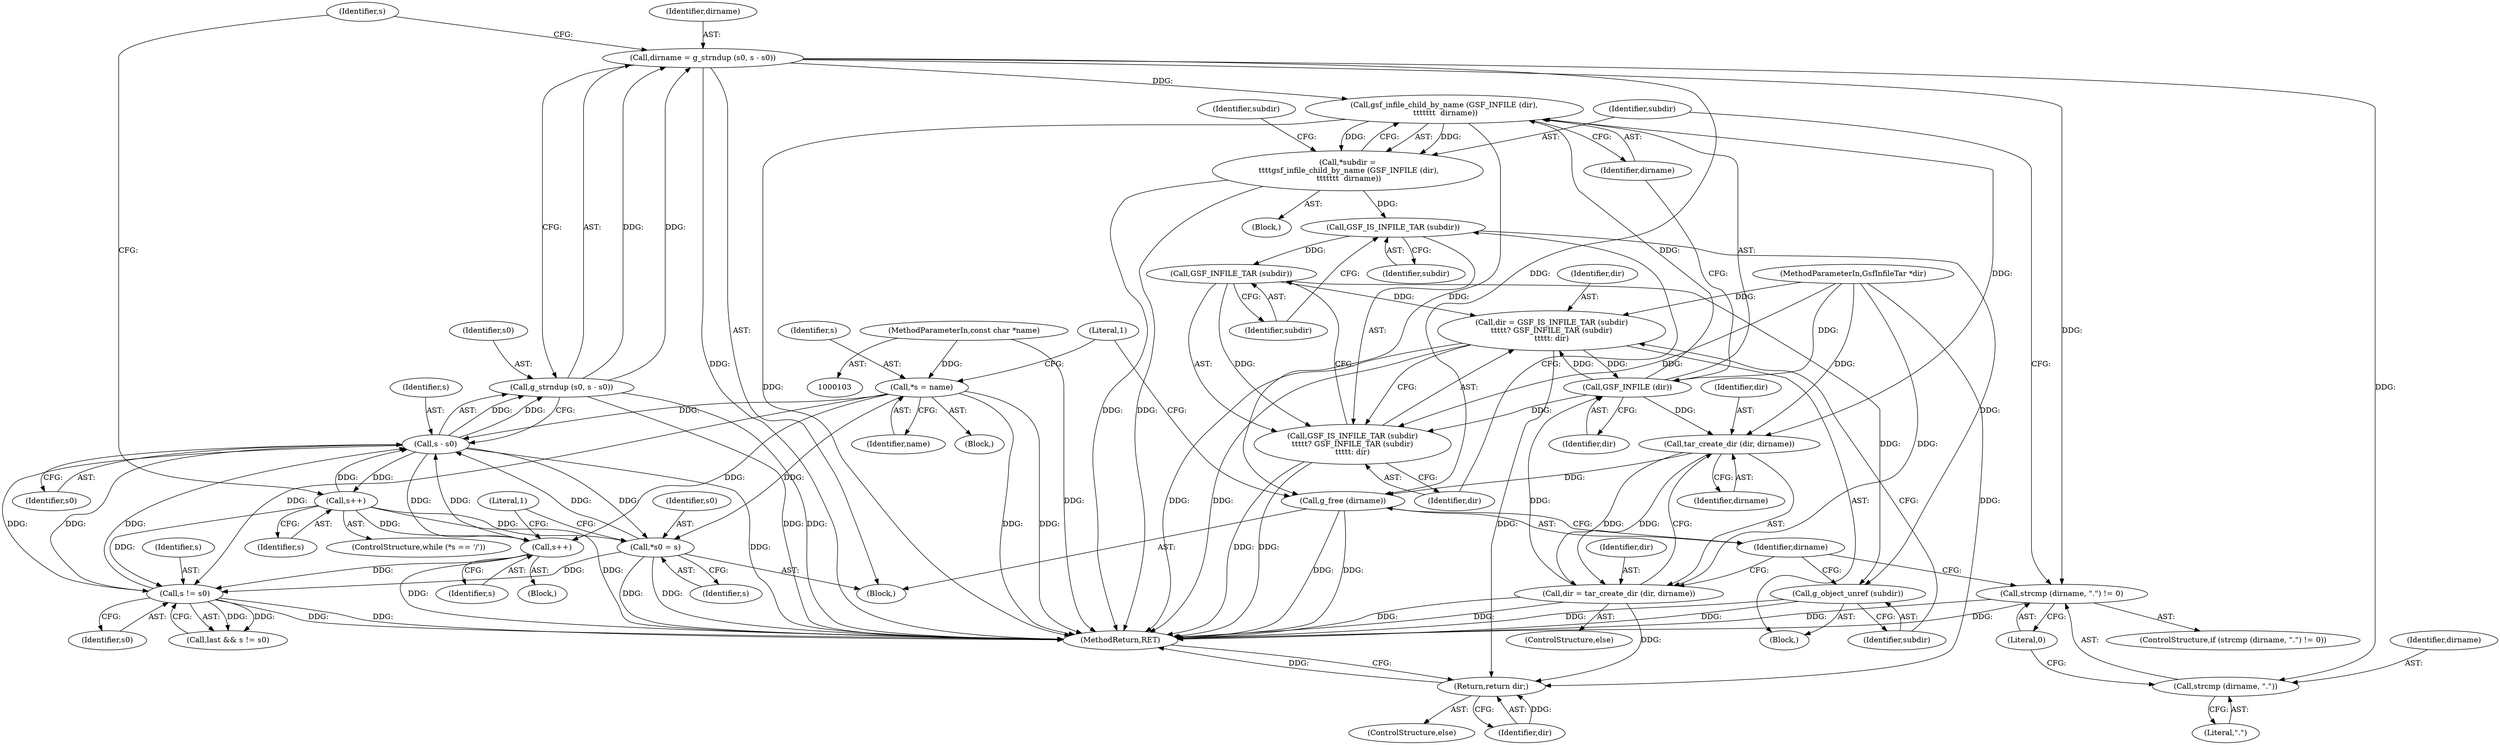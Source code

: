 digraph "0_libgsf_95a8351a75758cf10b3bf6abae0b6b461f90d9e5@integer" {
"1000147" [label="(Call,dirname = g_strndup (s0, s - s0))"];
"1000149" [label="(Call,g_strndup (s0, s - s0))"];
"1000151" [label="(Call,s - s0)"];
"1000132" [label="(Call,s != s0)"];
"1000145" [label="(Call,s++)"];
"1000159" [label="(Call,s++)"];
"1000109" [label="(Call,*s = name)"];
"1000105" [label="(MethodParameterIn,const char *name)"];
"1000116" [label="(Call,*s0 = s)"];
"1000162" [label="(Call,strcmp (dirname, \".\") != 0)"];
"1000163" [label="(Call,strcmp (dirname, \".\"))"];
"1000171" [label="(Call,gsf_infile_child_by_name (GSF_INFILE (dir),\n \t\t\t\t\t\t\t  dirname))"];
"1000169" [label="(Call,*subdir =\n \t\t\t\tgsf_infile_child_by_name (GSF_INFILE (dir),\n \t\t\t\t\t\t\t  dirname))"];
"1000181" [label="(Call,GSF_IS_INFILE_TAR (subdir))"];
"1000183" [label="(Call,GSF_INFILE_TAR (subdir))"];
"1000178" [label="(Call,dir = GSF_IS_INFILE_TAR (subdir)\n\t\t\t\t\t? GSF_INFILE_TAR (subdir)\n\t\t\t\t\t: dir)"];
"1000137" [label="(Return,return dir;)"];
"1000172" [label="(Call,GSF_INFILE (dir))"];
"1000180" [label="(Call,GSF_IS_INFILE_TAR (subdir)\n\t\t\t\t\t? GSF_INFILE_TAR (subdir)\n\t\t\t\t\t: dir)"];
"1000191" [label="(Call,tar_create_dir (dir, dirname))"];
"1000189" [label="(Call,dir = tar_create_dir (dir, dirname))"];
"1000194" [label="(Call,g_free (dirname))"];
"1000186" [label="(Call,g_object_unref (subdir))"];
"1000182" [label="(Identifier,subdir)"];
"1000166" [label="(Literal,0)"];
"1000188" [label="(ControlStructure,else)"];
"1000196" [label="(MethodReturn,RET)"];
"1000122" [label="(Block,)"];
"1000151" [label="(Call,s - s0)"];
"1000191" [label="(Call,tar_create_dir (dir, dirname))"];
"1000186" [label="(Call,g_object_unref (subdir))"];
"1000177" [label="(Block,)"];
"1000130" [label="(Call,last && s != s0)"];
"1000194" [label="(Call,g_free (dirname))"];
"1000167" [label="(Block,)"];
"1000137" [label="(Return,return dir;)"];
"1000180" [label="(Call,GSF_IS_INFILE_TAR (subdir)\n\t\t\t\t\t? GSF_INFILE_TAR (subdir)\n\t\t\t\t\t: dir)"];
"1000157" [label="(Identifier,s)"];
"1000104" [label="(MethodParameterIn,GsfInfileTar *dir)"];
"1000111" [label="(Identifier,name)"];
"1000109" [label="(Call,*s = name)"];
"1000171" [label="(Call,gsf_infile_child_by_name (GSF_INFILE (dir),\n \t\t\t\t\t\t\t  dirname))"];
"1000117" [label="(Identifier,s0)"];
"1000165" [label="(Literal,\".\")"];
"1000110" [label="(Identifier,s)"];
"1000189" [label="(Call,dir = tar_create_dir (dir, dirname))"];
"1000113" [label="(Literal,1)"];
"1000184" [label="(Identifier,subdir)"];
"1000161" [label="(ControlStructure,if (strcmp (dirname, \".\") != 0))"];
"1000190" [label="(Identifier,dir)"];
"1000164" [label="(Identifier,dirname)"];
"1000118" [label="(Identifier,s)"];
"1000136" [label="(ControlStructure,else)"];
"1000148" [label="(Identifier,dirname)"];
"1000147" [label="(Call,dirname = g_strndup (s0, s - s0))"];
"1000160" [label="(Identifier,s)"];
"1000169" [label="(Call,*subdir =\n \t\t\t\tgsf_infile_child_by_name (GSF_INFILE (dir),\n \t\t\t\t\t\t\t  dirname))"];
"1000138" [label="(Identifier,dir)"];
"1000146" [label="(Identifier,s)"];
"1000183" [label="(Call,GSF_INFILE_TAR (subdir))"];
"1000153" [label="(Identifier,s0)"];
"1000133" [label="(Identifier,s)"];
"1000178" [label="(Call,dir = GSF_IS_INFILE_TAR (subdir)\n\t\t\t\t\t? GSF_INFILE_TAR (subdir)\n\t\t\t\t\t: dir)"];
"1000107" [label="(Block,)"];
"1000159" [label="(Call,s++)"];
"1000187" [label="(Identifier,subdir)"];
"1000162" [label="(Call,strcmp (dirname, \".\") != 0)"];
"1000163" [label="(Call,strcmp (dirname, \".\"))"];
"1000149" [label="(Call,g_strndup (s0, s - s0))"];
"1000116" [label="(Call,*s0 = s)"];
"1000195" [label="(Identifier,dirname)"];
"1000154" [label="(ControlStructure,while (*s == '/'))"];
"1000179" [label="(Identifier,dir)"];
"1000176" [label="(Identifier,subdir)"];
"1000134" [label="(Identifier,s0)"];
"1000192" [label="(Identifier,dir)"];
"1000114" [label="(Block,)"];
"1000152" [label="(Identifier,s)"];
"1000132" [label="(Call,s != s0)"];
"1000170" [label="(Identifier,subdir)"];
"1000145" [label="(Call,s++)"];
"1000174" [label="(Identifier,dirname)"];
"1000173" [label="(Identifier,dir)"];
"1000150" [label="(Identifier,s0)"];
"1000105" [label="(MethodParameterIn,const char *name)"];
"1000172" [label="(Call,GSF_INFILE (dir))"];
"1000185" [label="(Identifier,dir)"];
"1000193" [label="(Identifier,dirname)"];
"1000121" [label="(Literal,1)"];
"1000181" [label="(Call,GSF_IS_INFILE_TAR (subdir))"];
"1000147" -> "1000114"  [label="AST: "];
"1000147" -> "1000149"  [label="CFG: "];
"1000148" -> "1000147"  [label="AST: "];
"1000149" -> "1000147"  [label="AST: "];
"1000157" -> "1000147"  [label="CFG: "];
"1000147" -> "1000196"  [label="DDG: "];
"1000149" -> "1000147"  [label="DDG: "];
"1000149" -> "1000147"  [label="DDG: "];
"1000147" -> "1000162"  [label="DDG: "];
"1000147" -> "1000163"  [label="DDG: "];
"1000147" -> "1000171"  [label="DDG: "];
"1000147" -> "1000194"  [label="DDG: "];
"1000149" -> "1000151"  [label="CFG: "];
"1000150" -> "1000149"  [label="AST: "];
"1000151" -> "1000149"  [label="AST: "];
"1000149" -> "1000196"  [label="DDG: "];
"1000149" -> "1000196"  [label="DDG: "];
"1000151" -> "1000149"  [label="DDG: "];
"1000151" -> "1000149"  [label="DDG: "];
"1000151" -> "1000153"  [label="CFG: "];
"1000152" -> "1000151"  [label="AST: "];
"1000153" -> "1000151"  [label="AST: "];
"1000151" -> "1000196"  [label="DDG: "];
"1000151" -> "1000116"  [label="DDG: "];
"1000151" -> "1000132"  [label="DDG: "];
"1000151" -> "1000145"  [label="DDG: "];
"1000132" -> "1000151"  [label="DDG: "];
"1000132" -> "1000151"  [label="DDG: "];
"1000145" -> "1000151"  [label="DDG: "];
"1000159" -> "1000151"  [label="DDG: "];
"1000109" -> "1000151"  [label="DDG: "];
"1000116" -> "1000151"  [label="DDG: "];
"1000151" -> "1000159"  [label="DDG: "];
"1000132" -> "1000130"  [label="AST: "];
"1000132" -> "1000134"  [label="CFG: "];
"1000133" -> "1000132"  [label="AST: "];
"1000134" -> "1000132"  [label="AST: "];
"1000130" -> "1000132"  [label="CFG: "];
"1000132" -> "1000196"  [label="DDG: "];
"1000132" -> "1000196"  [label="DDG: "];
"1000132" -> "1000130"  [label="DDG: "];
"1000132" -> "1000130"  [label="DDG: "];
"1000145" -> "1000132"  [label="DDG: "];
"1000159" -> "1000132"  [label="DDG: "];
"1000109" -> "1000132"  [label="DDG: "];
"1000116" -> "1000132"  [label="DDG: "];
"1000145" -> "1000122"  [label="AST: "];
"1000145" -> "1000146"  [label="CFG: "];
"1000146" -> "1000145"  [label="AST: "];
"1000121" -> "1000145"  [label="CFG: "];
"1000145" -> "1000196"  [label="DDG: "];
"1000159" -> "1000145"  [label="DDG: "];
"1000109" -> "1000145"  [label="DDG: "];
"1000159" -> "1000154"  [label="AST: "];
"1000159" -> "1000160"  [label="CFG: "];
"1000160" -> "1000159"  [label="AST: "];
"1000157" -> "1000159"  [label="CFG: "];
"1000159" -> "1000196"  [label="DDG: "];
"1000159" -> "1000116"  [label="DDG: "];
"1000109" -> "1000107"  [label="AST: "];
"1000109" -> "1000111"  [label="CFG: "];
"1000110" -> "1000109"  [label="AST: "];
"1000111" -> "1000109"  [label="AST: "];
"1000113" -> "1000109"  [label="CFG: "];
"1000109" -> "1000196"  [label="DDG: "];
"1000109" -> "1000196"  [label="DDG: "];
"1000105" -> "1000109"  [label="DDG: "];
"1000109" -> "1000116"  [label="DDG: "];
"1000105" -> "1000103"  [label="AST: "];
"1000105" -> "1000196"  [label="DDG: "];
"1000116" -> "1000114"  [label="AST: "];
"1000116" -> "1000118"  [label="CFG: "];
"1000117" -> "1000116"  [label="AST: "];
"1000118" -> "1000116"  [label="AST: "];
"1000121" -> "1000116"  [label="CFG: "];
"1000116" -> "1000196"  [label="DDG: "];
"1000116" -> "1000196"  [label="DDG: "];
"1000162" -> "1000161"  [label="AST: "];
"1000162" -> "1000166"  [label="CFG: "];
"1000163" -> "1000162"  [label="AST: "];
"1000166" -> "1000162"  [label="AST: "];
"1000170" -> "1000162"  [label="CFG: "];
"1000195" -> "1000162"  [label="CFG: "];
"1000162" -> "1000196"  [label="DDG: "];
"1000162" -> "1000196"  [label="DDG: "];
"1000163" -> "1000165"  [label="CFG: "];
"1000164" -> "1000163"  [label="AST: "];
"1000165" -> "1000163"  [label="AST: "];
"1000166" -> "1000163"  [label="CFG: "];
"1000171" -> "1000169"  [label="AST: "];
"1000171" -> "1000174"  [label="CFG: "];
"1000172" -> "1000171"  [label="AST: "];
"1000174" -> "1000171"  [label="AST: "];
"1000169" -> "1000171"  [label="CFG: "];
"1000171" -> "1000196"  [label="DDG: "];
"1000171" -> "1000169"  [label="DDG: "];
"1000171" -> "1000169"  [label="DDG: "];
"1000172" -> "1000171"  [label="DDG: "];
"1000171" -> "1000191"  [label="DDG: "];
"1000171" -> "1000194"  [label="DDG: "];
"1000169" -> "1000167"  [label="AST: "];
"1000170" -> "1000169"  [label="AST: "];
"1000176" -> "1000169"  [label="CFG: "];
"1000169" -> "1000196"  [label="DDG: "];
"1000169" -> "1000196"  [label="DDG: "];
"1000169" -> "1000181"  [label="DDG: "];
"1000181" -> "1000180"  [label="AST: "];
"1000181" -> "1000182"  [label="CFG: "];
"1000182" -> "1000181"  [label="AST: "];
"1000184" -> "1000181"  [label="CFG: "];
"1000185" -> "1000181"  [label="CFG: "];
"1000181" -> "1000183"  [label="DDG: "];
"1000181" -> "1000186"  [label="DDG: "];
"1000183" -> "1000180"  [label="AST: "];
"1000183" -> "1000184"  [label="CFG: "];
"1000184" -> "1000183"  [label="AST: "];
"1000180" -> "1000183"  [label="CFG: "];
"1000183" -> "1000178"  [label="DDG: "];
"1000183" -> "1000180"  [label="DDG: "];
"1000183" -> "1000186"  [label="DDG: "];
"1000178" -> "1000177"  [label="AST: "];
"1000178" -> "1000180"  [label="CFG: "];
"1000179" -> "1000178"  [label="AST: "];
"1000180" -> "1000178"  [label="AST: "];
"1000187" -> "1000178"  [label="CFG: "];
"1000178" -> "1000196"  [label="DDG: "];
"1000178" -> "1000196"  [label="DDG: "];
"1000178" -> "1000137"  [label="DDG: "];
"1000178" -> "1000172"  [label="DDG: "];
"1000172" -> "1000178"  [label="DDG: "];
"1000104" -> "1000178"  [label="DDG: "];
"1000137" -> "1000136"  [label="AST: "];
"1000137" -> "1000138"  [label="CFG: "];
"1000138" -> "1000137"  [label="AST: "];
"1000196" -> "1000137"  [label="CFG: "];
"1000137" -> "1000196"  [label="DDG: "];
"1000138" -> "1000137"  [label="DDG: "];
"1000189" -> "1000137"  [label="DDG: "];
"1000104" -> "1000137"  [label="DDG: "];
"1000172" -> "1000173"  [label="CFG: "];
"1000173" -> "1000172"  [label="AST: "];
"1000174" -> "1000172"  [label="CFG: "];
"1000189" -> "1000172"  [label="DDG: "];
"1000104" -> "1000172"  [label="DDG: "];
"1000172" -> "1000180"  [label="DDG: "];
"1000172" -> "1000191"  [label="DDG: "];
"1000180" -> "1000185"  [label="CFG: "];
"1000185" -> "1000180"  [label="AST: "];
"1000180" -> "1000196"  [label="DDG: "];
"1000180" -> "1000196"  [label="DDG: "];
"1000104" -> "1000180"  [label="DDG: "];
"1000191" -> "1000189"  [label="AST: "];
"1000191" -> "1000193"  [label="CFG: "];
"1000192" -> "1000191"  [label="AST: "];
"1000193" -> "1000191"  [label="AST: "];
"1000189" -> "1000191"  [label="CFG: "];
"1000191" -> "1000189"  [label="DDG: "];
"1000191" -> "1000189"  [label="DDG: "];
"1000104" -> "1000191"  [label="DDG: "];
"1000191" -> "1000194"  [label="DDG: "];
"1000189" -> "1000188"  [label="AST: "];
"1000190" -> "1000189"  [label="AST: "];
"1000195" -> "1000189"  [label="CFG: "];
"1000189" -> "1000196"  [label="DDG: "];
"1000189" -> "1000196"  [label="DDG: "];
"1000104" -> "1000189"  [label="DDG: "];
"1000194" -> "1000114"  [label="AST: "];
"1000194" -> "1000195"  [label="CFG: "];
"1000195" -> "1000194"  [label="AST: "];
"1000113" -> "1000194"  [label="CFG: "];
"1000194" -> "1000196"  [label="DDG: "];
"1000194" -> "1000196"  [label="DDG: "];
"1000186" -> "1000177"  [label="AST: "];
"1000186" -> "1000187"  [label="CFG: "];
"1000187" -> "1000186"  [label="AST: "];
"1000195" -> "1000186"  [label="CFG: "];
"1000186" -> "1000196"  [label="DDG: "];
"1000186" -> "1000196"  [label="DDG: "];
}
